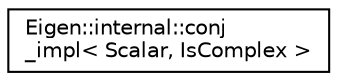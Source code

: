 digraph "Graphical Class Hierarchy"
{
  edge [fontname="Helvetica",fontsize="10",labelfontname="Helvetica",labelfontsize="10"];
  node [fontname="Helvetica",fontsize="10",shape=record];
  rankdir="LR";
  Node1 [label="Eigen::internal::conj\l_impl\< Scalar, IsComplex \>",height=0.2,width=0.4,color="black", fillcolor="white", style="filled",URL="$struct_eigen_1_1internal_1_1conj__impl.html"];
}
